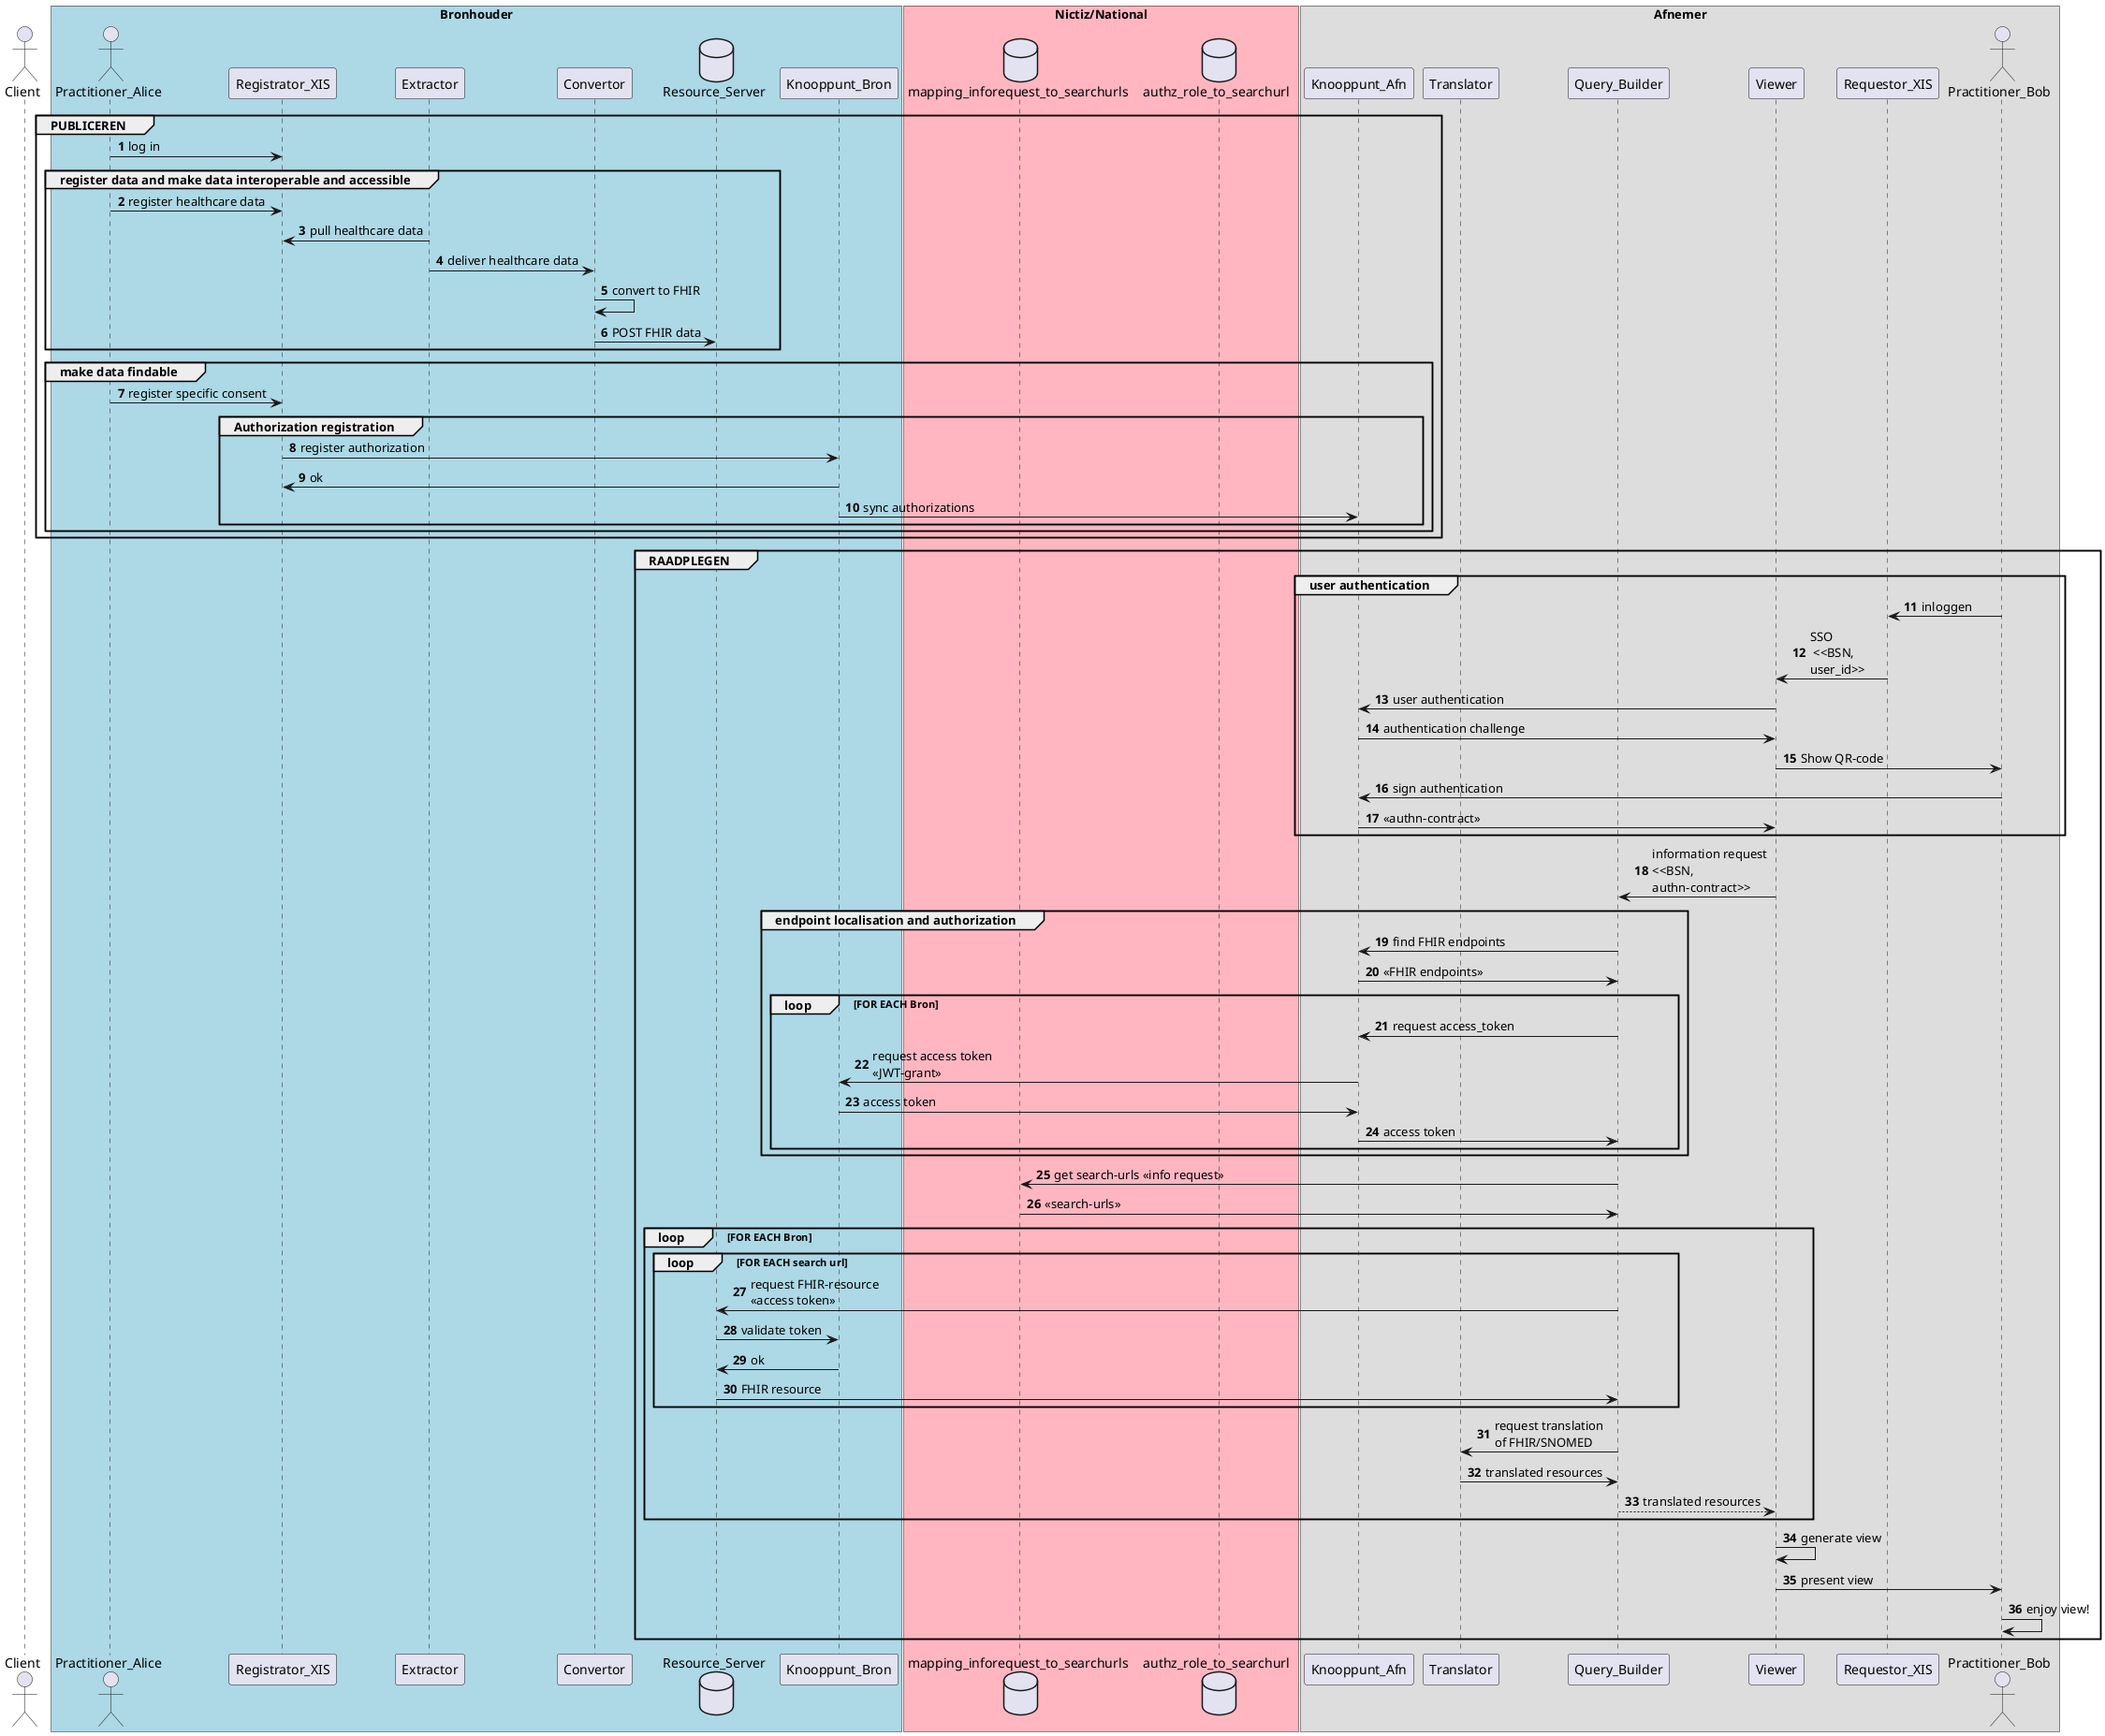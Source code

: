 @startuml
autonumber
actor Client
box "Bronhouder" #LightBlue
actor Practitioner_Alice
participant Registrator_XIS
participant Extractor
participant Convertor
database Resource_Server
participant Knooppunt_Bron
end box

box "Nictiz/National" #LightPink
database mapping_inforequest_to_searchurls
database authz_role_to_searchurl
end box

box "Afnemer"
participant Knooppunt_Afn
participant Translator
participant Query_Builder
participant Viewer
participant Requestor_XIS
actor Practitioner_Bob
end box

group PUBLICEREN
  Practitioner_Alice -> Registrator_XIS : log in
  group register data and make data interoperable and accessible
    Practitioner_Alice -> Registrator_XIS : register healthcare data
    Registrator_XIS <- Extractor: pull healthcare data
    Extractor -> Convertor: deliver healthcare data
    Convertor -> Convertor : convert to FHIR
    Convertor -> Resource_Server : POST FHIR data
  end

  group make data findable
    Practitioner_Alice -> Registrator_XIS : register specific consent
    group Authorization registration
      Registrator_XIS -> Knooppunt_Bron : register authorization
      Registrator_XIS <- Knooppunt_Bron : ok
      Knooppunt_Bron -> Knooppunt_Afn : sync authorizations
    end
  end
end

group RAADPLEGEN
  group user authentication
    Practitioner_Bob -> Requestor_XIS : inloggen
    Requestor_XIS -> Viewer: SSO\n <<BSN,\nuser_id>>
    Viewer -> Knooppunt_Afn : user authentication
    Knooppunt_Afn -> Viewer : authentication challenge
    Viewer -> Practitioner_Bob : Show QR-code
    Practitioner_Bob -> Knooppunt_Afn: sign authentication
    Knooppunt_Afn -> Viewer : <<authn-contract>>
  end
  Viewer -> Query_Builder : information request\n<<BSN,\nauthn-contract>>
  
  group endpoint localisation and authorization
    Query_Builder -> Knooppunt_Afn : find FHIR endpoints
    Query_Builder <- Knooppunt_Afn : <<FHIR endpoints>>
    
    loop FOR EACH Bron
    Query_Builder -> Knooppunt_Afn : request access_token
    Knooppunt_Afn -> Knooppunt_Bron : request access token\n<<JWT-grant>>
    Knooppunt_Afn <- Knooppunt_Bron: access token
    Query_Builder <- Knooppunt_Afn : access token
    end
  end 

  Query_Builder ->  mapping_inforequest_to_searchurls : get search-urls <<info request>>
  Query_Builder <-  mapping_inforequest_to_searchurls : <<search-urls>>
  
  loop FOR EACH Bron
    loop FOR EACH search url
      Query_Builder -> Resource_Server : request FHIR-resource\n<<access token>>
      Resource_Server -> Knooppunt_Bron: validate token
      Resource_Server <- Knooppunt_Bron: ok
      Query_Builder <- Resource_Server : FHIR resource
    end
    Query_Builder -> Translator: request translation\nof FHIR/SNOMED
    Query_Builder <- Translator: translated resources
    Query_Builder --> Viewer: translated resources
  end
  Viewer -> Viewer : generate view
  Viewer -> Practitioner_Bob: present view
  Practitioner_Bob -> Practitioner_Bob: enjoy view!
end
@enduml
